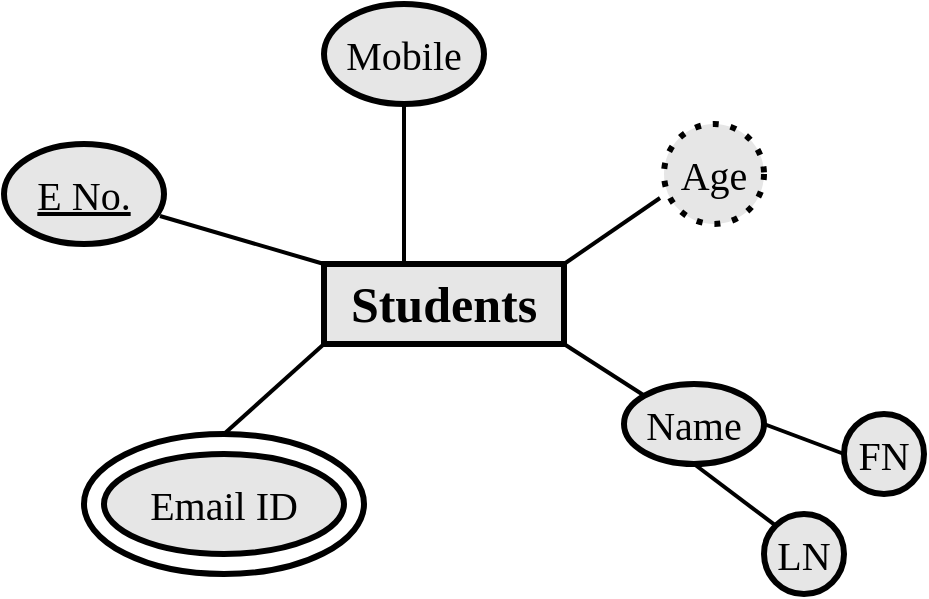 <mxfile version="21.1.6" type="device">
  <diagram name="Page-1" id="NYEE8YY8GuogG79FqRoy">
    <mxGraphModel dx="880" dy="395" grid="1" gridSize="10" guides="1" tooltips="1" connect="1" arrows="1" fold="1" page="1" pageScale="1" pageWidth="850" pageHeight="1100" math="0" shadow="0">
      <root>
        <mxCell id="0" />
        <mxCell id="1" parent="0" />
        <mxCell id="SwFzQJ-r2ychIRKFc7TG-1" value="Students" style="rounded=0;whiteSpace=wrap;html=1;fontFamily=Ubuntu Mono;fontSource=https%3A%2F%2Ffonts.googleapis.com%2Fcss%3Ffamily%3DUbuntu%2BMono;fontSize=25;strokeWidth=3;gradientColor=none;fillColor=#E6E6E6;strokeColor=default;fontStyle=1" vertex="1" parent="1">
          <mxGeometry x="320" y="280" width="120" height="40" as="geometry" />
        </mxCell>
        <mxCell id="SwFzQJ-r2ychIRKFc7TG-2" value="Mobile" style="ellipse;whiteSpace=wrap;html=1;fontFamily=Ubuntu Mono;fontSource=https%3A%2F%2Ffonts.googleapis.com%2Fcss%3Ffamily%3DUbuntu%2BMono;fontSize=20;strokeWidth=3;fillColor=#E6E6E6;strokeColor=default;" vertex="1" parent="1">
          <mxGeometry x="320" y="150" width="80" height="50" as="geometry" />
        </mxCell>
        <mxCell id="SwFzQJ-r2ychIRKFc7TG-3" value="Age" style="ellipse;whiteSpace=wrap;html=1;fontFamily=Ubuntu Mono;fontSource=https%3A%2F%2Ffonts.googleapis.com%2Fcss%3Ffamily%3DUbuntu%2BMono;fontSize=20;strokeWidth=3;fillColor=#E6E6E6;strokeColor=default;dashed=1;dashPattern=1 2;" vertex="1" parent="1">
          <mxGeometry x="490" y="210" width="50" height="50" as="geometry" />
        </mxCell>
        <mxCell id="SwFzQJ-r2ychIRKFc7TG-4" value="Name" style="ellipse;whiteSpace=wrap;html=1;fontFamily=Ubuntu Mono;fontSource=https%3A%2F%2Ffonts.googleapis.com%2Fcss%3Ffamily%3DUbuntu%2BMono;fontSize=20;strokeWidth=3;fillColor=#E6E6E6;strokeColor=default;" vertex="1" parent="1">
          <mxGeometry x="470" y="340" width="70" height="40" as="geometry" />
        </mxCell>
        <mxCell id="SwFzQJ-r2ychIRKFc7TG-5" value="FN" style="ellipse;whiteSpace=wrap;html=1;fontFamily=Ubuntu Mono;fontSource=https%3A%2F%2Ffonts.googleapis.com%2Fcss%3Ffamily%3DUbuntu%2BMono;fontSize=20;strokeWidth=3;fillColor=#E6E6E6;strokeColor=default;" vertex="1" parent="1">
          <mxGeometry x="580" y="355" width="40" height="40" as="geometry" />
        </mxCell>
        <mxCell id="SwFzQJ-r2ychIRKFc7TG-6" value="LN" style="ellipse;whiteSpace=wrap;html=1;fontFamily=Ubuntu Mono;fontSource=https%3A%2F%2Ffonts.googleapis.com%2Fcss%3Ffamily%3DUbuntu%2BMono;fontSize=20;strokeWidth=3;fillColor=#E6E6E6;strokeColor=default;" vertex="1" parent="1">
          <mxGeometry x="540" y="405" width="40" height="40" as="geometry" />
        </mxCell>
        <mxCell id="SwFzQJ-r2ychIRKFc7TG-8" value="Email ID" style="ellipse;whiteSpace=wrap;html=1;fontFamily=Ubuntu Mono;fontSource=https%3A%2F%2Ffonts.googleapis.com%2Fcss%3Ffamily%3DUbuntu%2BMono;fontSize=20;strokeWidth=3;fillColor=#E6E6E6;strokeColor=default;" vertex="1" parent="1">
          <mxGeometry x="210" y="375" width="120" height="50" as="geometry" />
        </mxCell>
        <mxCell id="SwFzQJ-r2ychIRKFc7TG-10" value="" style="ellipse;whiteSpace=wrap;html=1;fontFamily=Ubuntu Mono;fontSource=https%3A%2F%2Ffonts.googleapis.com%2Fcss%3Ffamily%3DUbuntu%2BMono;fontSize=20;strokeWidth=3;fillColor=none;strokeColor=default;" vertex="1" parent="1">
          <mxGeometry x="200" y="365" width="140" height="70" as="geometry" />
        </mxCell>
        <mxCell id="SwFzQJ-r2ychIRKFc7TG-11" value="E No." style="ellipse;whiteSpace=wrap;html=1;fontFamily=Ubuntu Mono;fontSource=https%3A%2F%2Ffonts.googleapis.com%2Fcss%3Ffamily%3DUbuntu%2BMono;fontSize=20;strokeWidth=3;fillColor=#E6E6E6;strokeColor=default;fontStyle=4" vertex="1" parent="1">
          <mxGeometry x="160" y="220" width="80" height="50" as="geometry" />
        </mxCell>
        <mxCell id="SwFzQJ-r2ychIRKFc7TG-12" value="" style="endArrow=none;html=1;rounded=0;exitX=0.5;exitY=0;exitDx=0;exitDy=0;entryX=0;entryY=1;entryDx=0;entryDy=0;strokeWidth=2;" edge="1" parent="1" source="SwFzQJ-r2ychIRKFc7TG-10" target="SwFzQJ-r2ychIRKFc7TG-1">
          <mxGeometry width="50" height="50" relative="1" as="geometry">
            <mxPoint x="400" y="460" as="sourcePoint" />
            <mxPoint x="450" y="410" as="targetPoint" />
          </mxGeometry>
        </mxCell>
        <mxCell id="SwFzQJ-r2ychIRKFc7TG-14" value="" style="endArrow=none;html=1;rounded=0;entryX=1;entryY=1;entryDx=0;entryDy=0;strokeWidth=2;exitX=0;exitY=0;exitDx=0;exitDy=0;" edge="1" parent="1" source="SwFzQJ-r2ychIRKFc7TG-4" target="SwFzQJ-r2ychIRKFc7TG-1">
          <mxGeometry width="50" height="50" relative="1" as="geometry">
            <mxPoint x="550" y="300" as="sourcePoint" />
            <mxPoint x="330" y="330" as="targetPoint" />
          </mxGeometry>
        </mxCell>
        <mxCell id="SwFzQJ-r2ychIRKFc7TG-15" value="" style="endArrow=none;html=1;rounded=0;exitX=0;exitY=0;exitDx=0;exitDy=0;strokeWidth=2;entryX=0.5;entryY=1;entryDx=0;entryDy=0;" edge="1" parent="1" source="SwFzQJ-r2ychIRKFc7TG-6" target="SwFzQJ-r2ychIRKFc7TG-4">
          <mxGeometry width="50" height="50" relative="1" as="geometry">
            <mxPoint x="560" y="461" as="sourcePoint" />
            <mxPoint x="490" y="410" as="targetPoint" />
          </mxGeometry>
        </mxCell>
        <mxCell id="SwFzQJ-r2ychIRKFc7TG-16" value="" style="endArrow=none;html=1;rounded=0;exitX=0;exitY=0.5;exitDx=0;exitDy=0;strokeWidth=2;entryX=1;entryY=0.5;entryDx=0;entryDy=0;" edge="1" parent="1" source="SwFzQJ-r2ychIRKFc7TG-5" target="SwFzQJ-r2ychIRKFc7TG-4">
          <mxGeometry width="50" height="50" relative="1" as="geometry">
            <mxPoint x="556" y="421" as="sourcePoint" />
            <mxPoint x="530" y="388" as="targetPoint" />
          </mxGeometry>
        </mxCell>
        <mxCell id="SwFzQJ-r2ychIRKFc7TG-17" value="" style="endArrow=none;html=1;rounded=0;exitX=0;exitY=0;exitDx=0;exitDy=0;entryX=0.975;entryY=0.72;entryDx=0;entryDy=0;strokeWidth=2;entryPerimeter=0;" edge="1" parent="1" source="SwFzQJ-r2ychIRKFc7TG-1" target="SwFzQJ-r2ychIRKFc7TG-11">
          <mxGeometry width="50" height="50" relative="1" as="geometry">
            <mxPoint x="520" y="381" as="sourcePoint" />
            <mxPoint x="450" y="330" as="targetPoint" />
          </mxGeometry>
        </mxCell>
        <mxCell id="SwFzQJ-r2ychIRKFc7TG-18" value="" style="endArrow=none;html=1;rounded=0;strokeWidth=2;" edge="1" parent="1" source="SwFzQJ-r2ychIRKFc7TG-2">
          <mxGeometry width="50" height="50" relative="1" as="geometry">
            <mxPoint x="530" y="391" as="sourcePoint" />
            <mxPoint x="360" y="280" as="targetPoint" />
          </mxGeometry>
        </mxCell>
        <mxCell id="SwFzQJ-r2ychIRKFc7TG-19" value="" style="endArrow=none;html=1;rounded=0;exitX=-0.04;exitY=0.74;exitDx=0;exitDy=0;entryX=1;entryY=0;entryDx=0;entryDy=0;strokeWidth=2;exitPerimeter=0;" edge="1" parent="1" source="SwFzQJ-r2ychIRKFc7TG-3" target="SwFzQJ-r2ychIRKFc7TG-1">
          <mxGeometry width="50" height="50" relative="1" as="geometry">
            <mxPoint x="540" y="401" as="sourcePoint" />
            <mxPoint x="470" y="350" as="targetPoint" />
          </mxGeometry>
        </mxCell>
      </root>
    </mxGraphModel>
  </diagram>
</mxfile>
